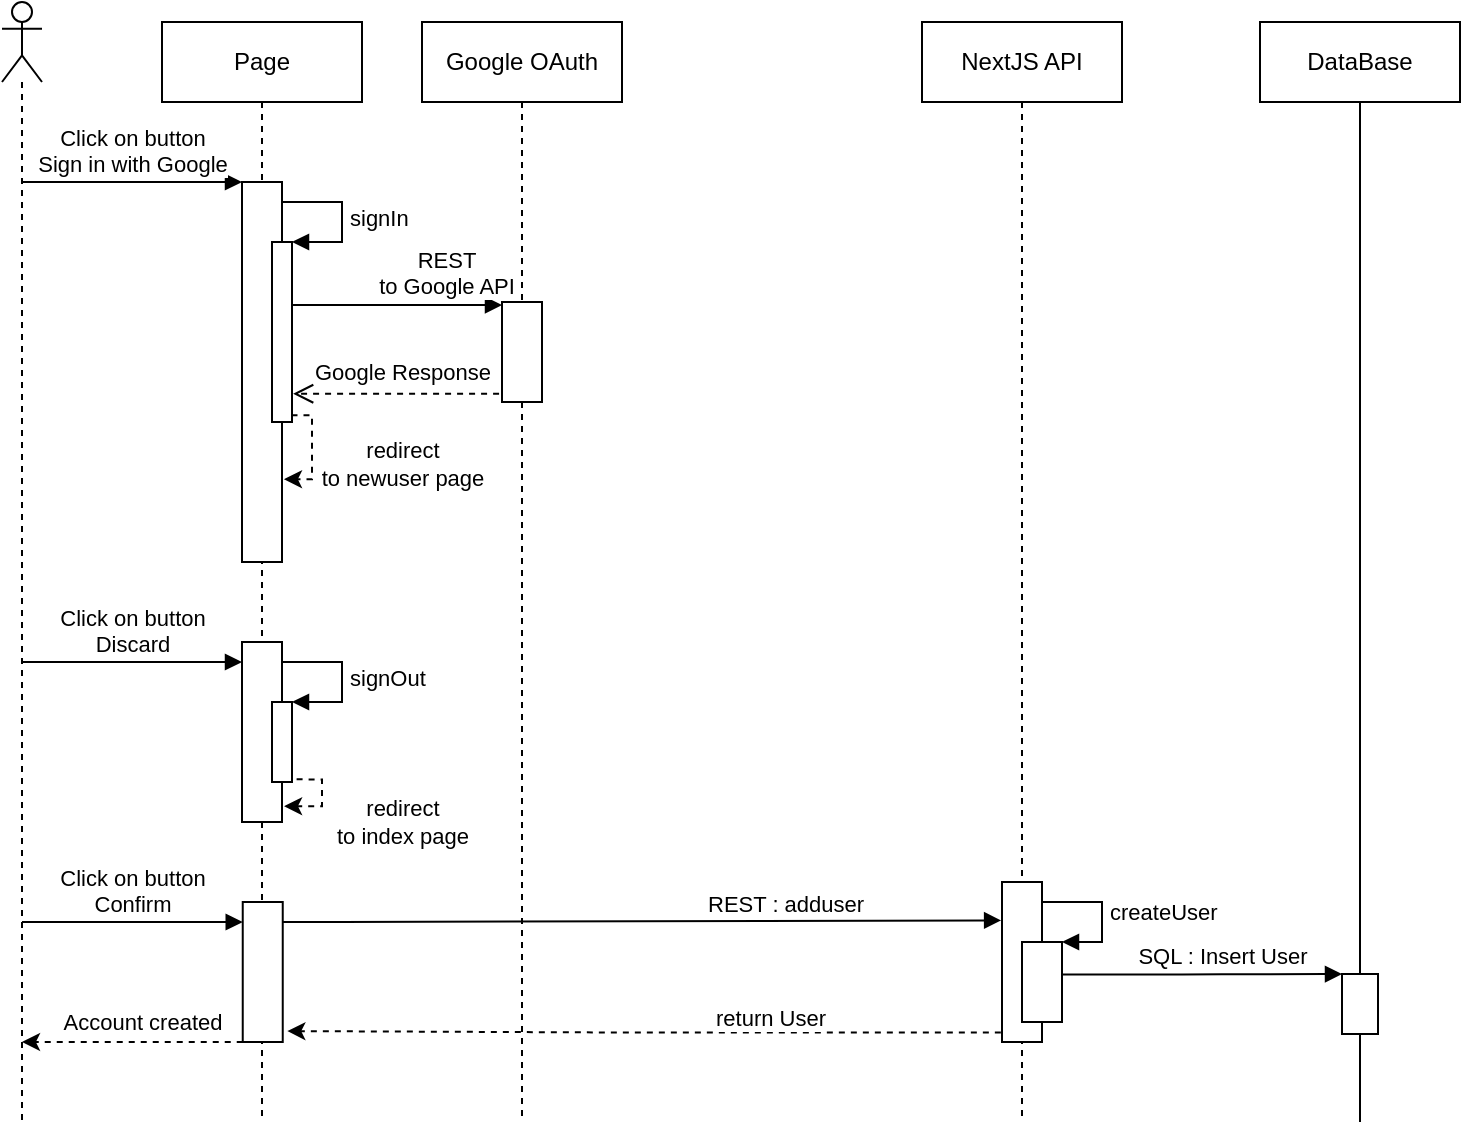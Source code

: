 <mxfile>
    <diagram id="T2SGenoJDVw-8LUJ9btR" name="Page-1">
        <mxGraphModel dx="652" dy="725" grid="1" gridSize="10" guides="1" tooltips="1" connect="1" arrows="1" fold="1" page="1" pageScale="1" pageWidth="827" pageHeight="1169" background="#ffffff" math="0" shadow="0">
            <root>
                <mxCell id="0"/>
                <mxCell id="1" parent="0"/>
                <mxCell id="36" value="NextJS API" style="shape=umlLifeline;perimeter=lifelinePerimeter;whiteSpace=wrap;html=1;container=1;collapsible=0;recursiveResize=0;outlineConnect=0;" parent="1" vertex="1">
                    <mxGeometry x="490" y="210" width="100" height="550" as="geometry"/>
                </mxCell>
                <mxCell id="42" value="DataBase" style="shape=umlLifeline;perimeter=lifelinePerimeter;whiteSpace=wrap;html=1;container=1;collapsible=0;recursiveResize=0;outlineConnect=0;lifelineDashed=0;" parent="1" vertex="1">
                    <mxGeometry x="659" y="210" width="100" height="550" as="geometry"/>
                </mxCell>
                <mxCell id="46" value="Page" style="shape=umlLifeline;perimeter=lifelinePerimeter;whiteSpace=wrap;html=1;container=1;collapsible=0;recursiveResize=0;outlineConnect=0;" parent="1" vertex="1">
                    <mxGeometry x="110" y="210" width="100" height="550" as="geometry"/>
                </mxCell>
                <mxCell id="47" value="" style="html=1;points=[];perimeter=orthogonalPerimeter;" parent="46" vertex="1">
                    <mxGeometry x="40" y="80" width="20" height="190" as="geometry"/>
                </mxCell>
                <mxCell id="56" value="" style="html=1;points=[];perimeter=orthogonalPerimeter;" parent="46" vertex="1">
                    <mxGeometry x="40" y="310" width="20" height="90" as="geometry"/>
                </mxCell>
                <mxCell id="57" value="Click on button&lt;br&gt;Discard" style="html=1;verticalAlign=bottom;endArrow=block;entryX=0;entryY=0;" parent="46" edge="1">
                    <mxGeometry relative="1" as="geometry">
                        <mxPoint x="-70.37" y="320.0" as="sourcePoint"/>
                        <mxPoint x="40" y="320.0" as="targetPoint"/>
                    </mxGeometry>
                </mxCell>
                <mxCell id="58" value="" style="html=1;points=[];perimeter=orthogonalPerimeter;" parent="46" vertex="1">
                    <mxGeometry x="55" y="340" width="10" height="40" as="geometry"/>
                </mxCell>
                <mxCell id="59" value="signOut" style="edgeStyle=orthogonalEdgeStyle;html=1;align=left;spacingLeft=2;endArrow=block;rounded=0;entryX=1;entryY=0;" parent="46" target="58" edge="1">
                    <mxGeometry relative="1" as="geometry">
                        <mxPoint x="60" y="320" as="sourcePoint"/>
                        <Array as="points">
                            <mxPoint x="90" y="320"/>
                        </Array>
                    </mxGeometry>
                </mxCell>
                <mxCell id="62" style="edgeStyle=orthogonalEdgeStyle;html=1;entryX=1.049;entryY=0.782;entryDx=0;entryDy=0;entryPerimeter=0;rounded=0;exitX=0.975;exitY=0.962;exitDx=0;exitDy=0;exitPerimeter=0;dashed=1;" parent="46" source="60" target="47" edge="1">
                    <mxGeometry relative="1" as="geometry"/>
                </mxCell>
                <mxCell id="63" value="redirect&lt;br style=&quot;border-color: var(--border-color);&quot;&gt;to newuser page" style="edgeLabel;html=1;align=center;verticalAlign=middle;resizable=0;points=[];" parent="62" vertex="1" connectable="0">
                    <mxGeometry x="-0.286" relative="1" as="geometry">
                        <mxPoint x="45" y="14" as="offset"/>
                    </mxGeometry>
                </mxCell>
                <mxCell id="60" value="" style="html=1;points=[];perimeter=orthogonalPerimeter;" parent="46" vertex="1">
                    <mxGeometry x="55" y="110" width="10" height="90" as="geometry"/>
                </mxCell>
                <mxCell id="61" value="signIn" style="edgeStyle=orthogonalEdgeStyle;html=1;align=left;spacingLeft=2;endArrow=block;rounded=0;entryX=1;entryY=0;" parent="46" target="60" edge="1">
                    <mxGeometry relative="1" as="geometry">
                        <mxPoint x="60" y="90" as="sourcePoint"/>
                        <Array as="points">
                            <mxPoint x="90" y="90"/>
                        </Array>
                    </mxGeometry>
                </mxCell>
                <mxCell id="65" style="edgeStyle=orthogonalEdgeStyle;html=1;entryX=1.052;entryY=0.912;entryDx=0;entryDy=0;entryPerimeter=0;rounded=0;exitX=1.23;exitY=0.967;exitDx=0;exitDy=0;exitPerimeter=0;dashed=1;" parent="46" source="58" target="56" edge="1">
                    <mxGeometry relative="1" as="geometry">
                        <mxPoint x="79.94" y="368" as="sourcePoint"/>
                        <mxPoint x="76.17" y="400" as="targetPoint"/>
                        <Array as="points">
                            <mxPoint x="80" y="379"/>
                            <mxPoint x="80" y="392"/>
                        </Array>
                    </mxGeometry>
                </mxCell>
                <mxCell id="66" value="redirect&lt;br style=&quot;border-color: var(--border-color);&quot;&gt;to index page" style="edgeLabel;html=1;align=center;verticalAlign=middle;resizable=0;points=[];" parent="65" vertex="1" connectable="0">
                    <mxGeometry x="-0.286" relative="1" as="geometry">
                        <mxPoint x="40" y="18" as="offset"/>
                    </mxGeometry>
                </mxCell>
                <mxCell id="67" value="" style="html=1;points=[];perimeter=orthogonalPerimeter;" parent="46" vertex="1">
                    <mxGeometry x="40.37" y="440" width="20" height="70" as="geometry"/>
                </mxCell>
                <mxCell id="68" value="Click on button&lt;br&gt;Confirm" style="html=1;verticalAlign=bottom;endArrow=block;entryX=0;entryY=0;" parent="46" edge="1">
                    <mxGeometry relative="1" as="geometry">
                        <mxPoint x="-70.0" y="450.0" as="sourcePoint"/>
                        <mxPoint x="40.37" y="450.0" as="targetPoint"/>
                    </mxGeometry>
                </mxCell>
                <mxCell id="70" value="REST : adduser" style="edgeStyle=orthogonalEdgeStyle;html=1;align=left;spacingLeft=2;endArrow=block;rounded=0;entryX=-0.022;entryY=0.24;entryDx=0;entryDy=0;entryPerimeter=0;" parent="46" target="37" edge="1">
                    <mxGeometry x="0.165" y="9" relative="1" as="geometry">
                        <mxPoint x="60.37" y="450" as="sourcePoint"/>
                        <Array as="points">
                            <mxPoint x="90" y="450"/>
                        </Array>
                        <mxPoint x="65.37" y="470.0" as="targetPoint"/>
                        <mxPoint as="offset"/>
                    </mxGeometry>
                </mxCell>
                <mxCell id="50" value="" style="html=1;verticalAlign=bottom;endArrow=open;dashed=1;endSize=8;exitX=-0.073;exitY=0.917;entryX=1.056;entryY=0.843;entryDx=0;entryDy=0;entryPerimeter=0;edgeStyle=orthogonalEdgeStyle;exitDx=0;exitDy=0;exitPerimeter=0;" parent="1" source="55" target="60" edge="1">
                    <mxGeometry x="0.028" y="-2" relative="1" as="geometry">
                        <mxPoint x="200" y="386" as="targetPoint"/>
                        <mxPoint as="offset"/>
                    </mxGeometry>
                </mxCell>
                <mxCell id="64" value="Google Response" style="edgeLabel;html=1;align=center;verticalAlign=middle;resizable=0;points=[];" parent="50" vertex="1" connectable="0">
                    <mxGeometry x="0.62" y="-1" relative="1" as="geometry">
                        <mxPoint x="35" y="-10" as="offset"/>
                    </mxGeometry>
                </mxCell>
                <mxCell id="51" value="REST &lt;br&gt;to Google API" style="html=1;verticalAlign=bottom;endArrow=block;exitX=1.051;exitY=0.339;exitDx=0;exitDy=0;exitPerimeter=0;" parent="1" edge="1">
                    <mxGeometry x="0.456" y="1" relative="1" as="geometry">
                        <mxPoint x="175.51" y="351.51" as="sourcePoint"/>
                        <mxPoint x="280" y="351.51" as="targetPoint"/>
                        <mxPoint as="offset"/>
                    </mxGeometry>
                </mxCell>
                <mxCell id="52" value="" style="shape=umlLifeline;participant=umlActor;perimeter=lifelinePerimeter;whiteSpace=wrap;html=1;container=1;collapsible=0;recursiveResize=0;verticalAlign=top;spacingTop=36;outlineConnect=0;" parent="1" vertex="1">
                    <mxGeometry x="30" y="200" width="20" height="560" as="geometry"/>
                </mxCell>
                <mxCell id="53" value="Click on button&lt;br&gt;Sign in with Google" style="html=1;verticalAlign=bottom;endArrow=block;entryX=0;entryY=0;" parent="1" source="52" target="47" edge="1">
                    <mxGeometry relative="1" as="geometry">
                        <mxPoint x="80" y="290" as="sourcePoint"/>
                    </mxGeometry>
                </mxCell>
                <mxCell id="54" value="Google OAuth" style="shape=umlLifeline;perimeter=lifelinePerimeter;whiteSpace=wrap;html=1;container=1;collapsible=0;recursiveResize=0;outlineConnect=0;" parent="1" vertex="1">
                    <mxGeometry x="240" y="210" width="100" height="550" as="geometry"/>
                </mxCell>
                <mxCell id="55" value="" style="html=1;points=[];perimeter=orthogonalPerimeter;" parent="54" vertex="1">
                    <mxGeometry x="40" y="140" width="20" height="50" as="geometry"/>
                </mxCell>
                <mxCell id="74" style="edgeStyle=orthogonalEdgeStyle;rounded=0;html=1;entryX=1.115;entryY=0.922;entryDx=0;entryDy=0;entryPerimeter=0;dashed=1;exitX=-0.029;exitY=0.941;exitDx=0;exitDy=0;exitPerimeter=0;" parent="1" source="37" target="67" edge="1">
                    <mxGeometry relative="1" as="geometry"/>
                </mxCell>
                <mxCell id="75" value="return User" style="edgeLabel;html=1;align=center;verticalAlign=middle;resizable=0;points=[];" parent="74" vertex="1" connectable="0">
                    <mxGeometry x="-0.347" y="1" relative="1" as="geometry">
                        <mxPoint x="1" y="-9" as="offset"/>
                    </mxGeometry>
                </mxCell>
                <mxCell id="37" value="" style="html=1;points=[];perimeter=orthogonalPerimeter;" parent="1" vertex="1">
                    <mxGeometry x="530" y="640" width="20" height="80" as="geometry"/>
                </mxCell>
                <mxCell id="38" value="" style="html=1;points=[];perimeter=orthogonalPerimeter;" parent="1" vertex="1">
                    <mxGeometry x="540" y="670" width="20" height="40" as="geometry"/>
                </mxCell>
                <mxCell id="39" value="createUser" style="edgeStyle=orthogonalEdgeStyle;html=1;align=left;spacingLeft=2;endArrow=block;rounded=0;entryX=1;entryY=0;" parent="1" target="38" edge="1">
                    <mxGeometry relative="1" as="geometry">
                        <mxPoint x="550" y="650" as="sourcePoint"/>
                        <Array as="points">
                            <mxPoint x="580" y="650"/>
                            <mxPoint x="580" y="670"/>
                        </Array>
                    </mxGeometry>
                </mxCell>
                <mxCell id="43" value="" style="html=1;points=[];perimeter=orthogonalPerimeter;" parent="1" vertex="1">
                    <mxGeometry x="700" y="686" width="18" height="30" as="geometry"/>
                </mxCell>
                <mxCell id="49" value="SQL : Insert User" style="html=1;verticalAlign=bottom;endArrow=block;entryX=0;entryY=0;exitX=0.98;exitY=0.256;exitDx=0;exitDy=0;exitPerimeter=0;edgeStyle=orthogonalEdgeStyle;" parent="1" edge="1">
                    <mxGeometry x="0.145" relative="1" as="geometry">
                        <mxPoint x="559.6" y="686.24" as="sourcePoint"/>
                        <Array as="points">
                            <mxPoint x="630" y="686"/>
                            <mxPoint x="699" y="686"/>
                        </Array>
                        <mxPoint as="offset"/>
                        <mxPoint x="700" y="686" as="targetPoint"/>
                    </mxGeometry>
                </mxCell>
                <mxCell id="76" style="edgeStyle=orthogonalEdgeStyle;rounded=0;html=1;dashed=1;" parent="1" source="67" target="52" edge="1">
                    <mxGeometry relative="1" as="geometry">
                        <Array as="points">
                            <mxPoint x="130" y="720"/>
                            <mxPoint x="130" y="720"/>
                        </Array>
                    </mxGeometry>
                </mxCell>
                <mxCell id="77" value="Account created" style="edgeLabel;html=1;align=center;verticalAlign=middle;resizable=0;points=[];" parent="76" vertex="1" connectable="0">
                    <mxGeometry x="0.311" y="-1" relative="1" as="geometry">
                        <mxPoint x="22" y="-9" as="offset"/>
                    </mxGeometry>
                </mxCell>
            </root>
        </mxGraphModel>
    </diagram>
</mxfile>